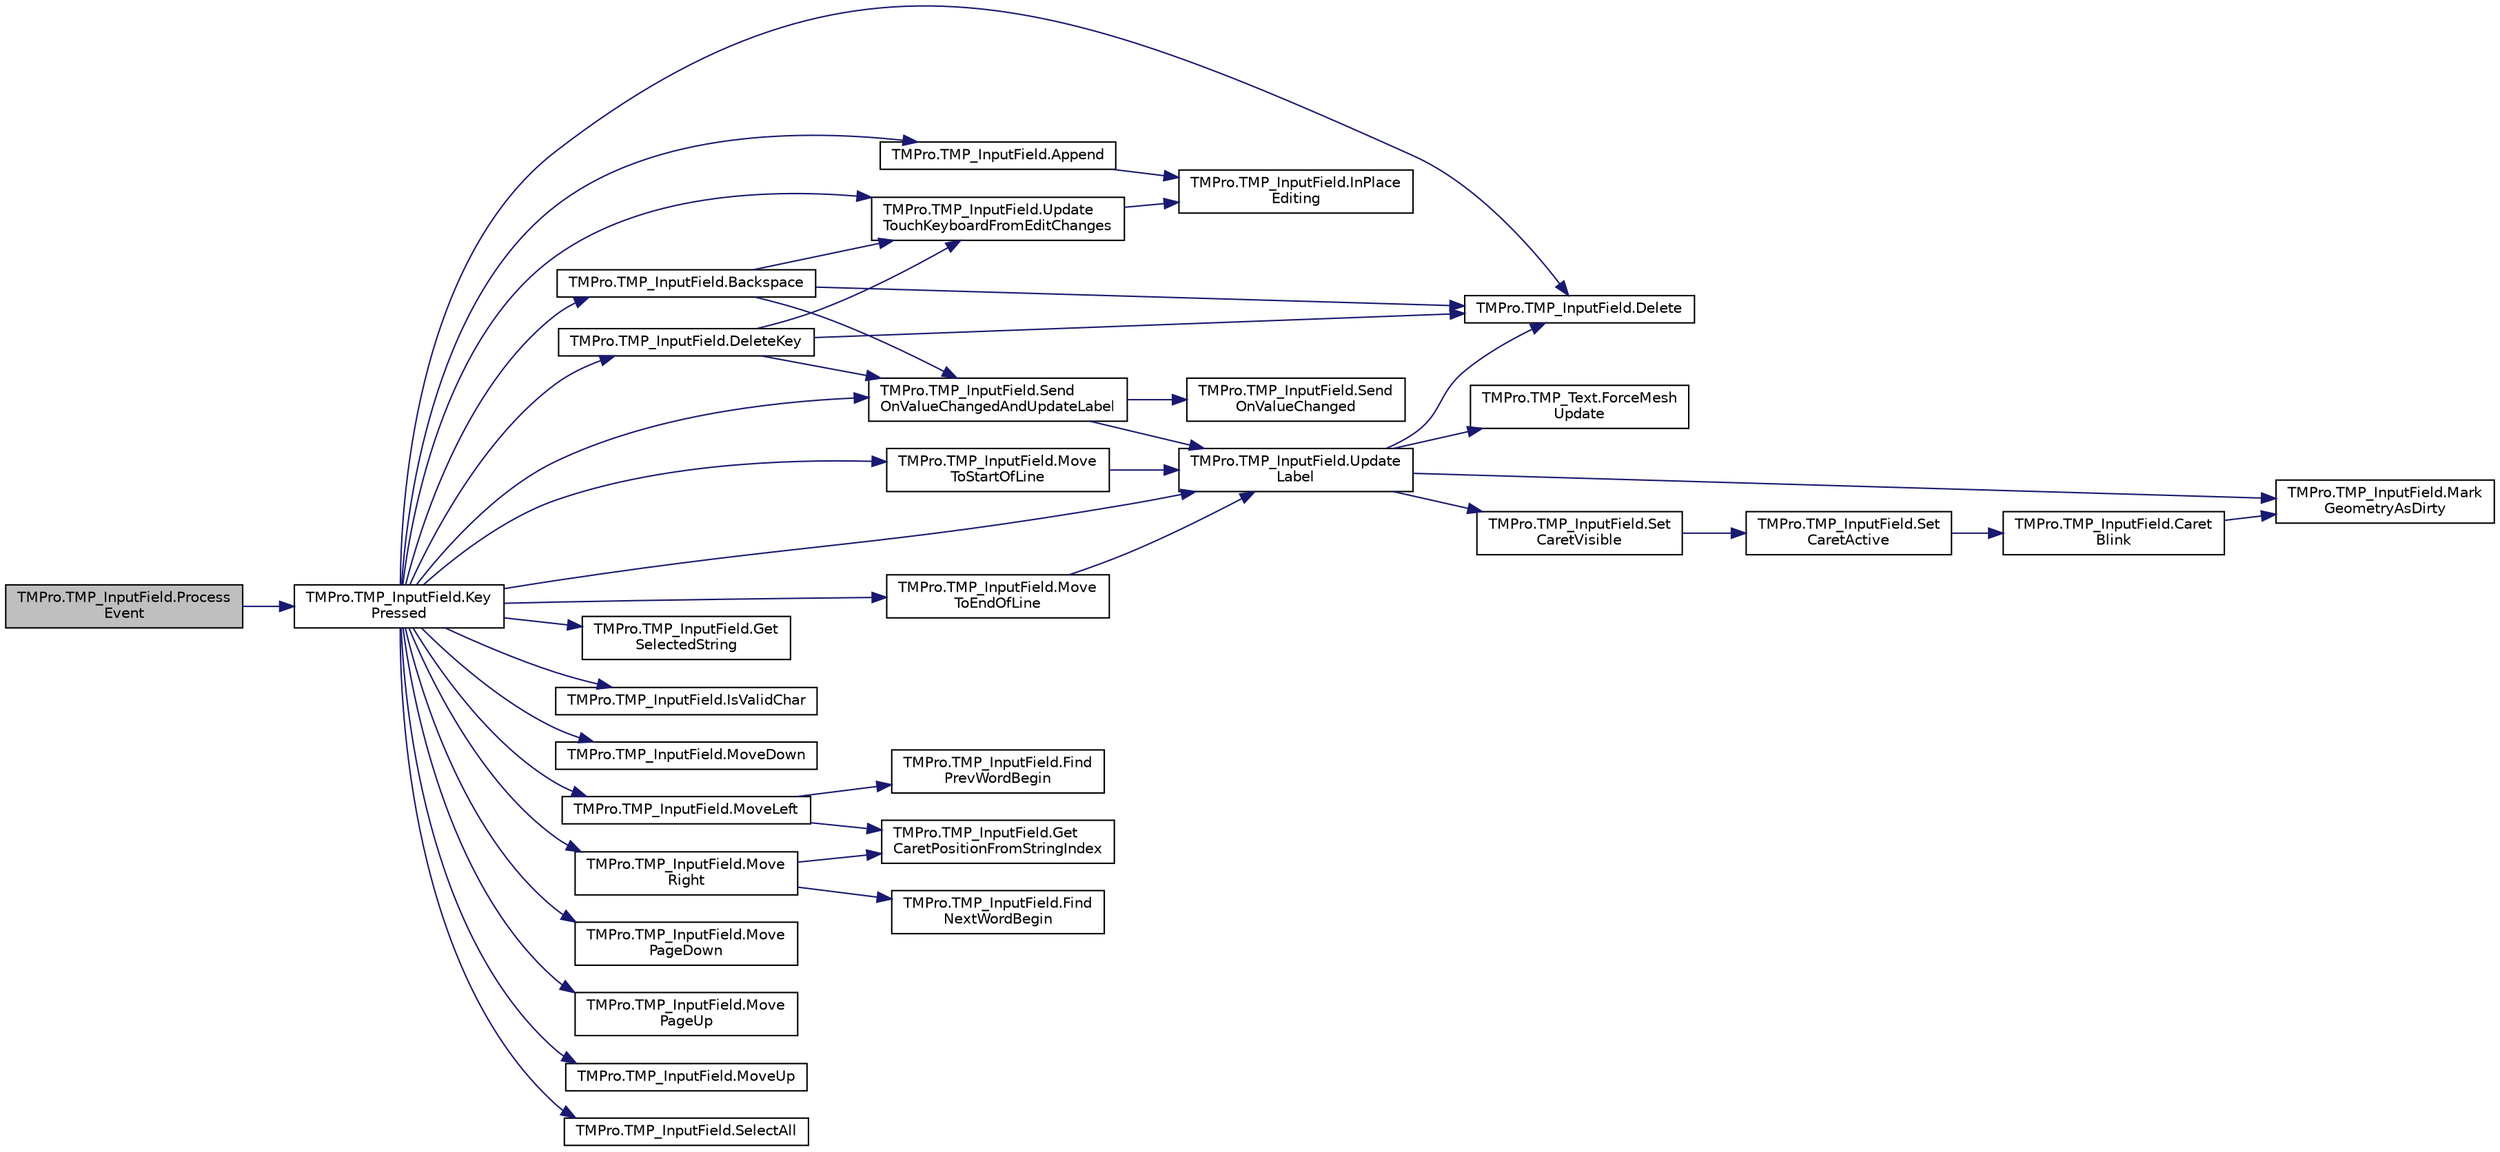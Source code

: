 digraph "TMPro.TMP_InputField.ProcessEvent"
{
 // LATEX_PDF_SIZE
  edge [fontname="Helvetica",fontsize="10",labelfontname="Helvetica",labelfontsize="10"];
  node [fontname="Helvetica",fontsize="10",shape=record];
  rankdir="LR";
  Node1 [label="TMPro.TMP_InputField.Process\lEvent",height=0.2,width=0.4,color="black", fillcolor="grey75", style="filled", fontcolor="black",tooltip=" "];
  Node1 -> Node2 [color="midnightblue",fontsize="10",style="solid",fontname="Helvetica"];
  Node2 [label="TMPro.TMP_InputField.Key\lPressed",height=0.2,width=0.4,color="black", fillcolor="white", style="filled",URL="$class_t_m_pro_1_1_t_m_p___input_field.html#a9ef972ef2261f10383fd4a900a9c3449",tooltip=" "];
  Node2 -> Node3 [color="midnightblue",fontsize="10",style="solid",fontname="Helvetica"];
  Node3 [label="TMPro.TMP_InputField.Append",height=0.2,width=0.4,color="black", fillcolor="white", style="filled",URL="$class_t_m_pro_1_1_t_m_p___input_field.html#a3d675445c819058d84bfa8b8889fb119",tooltip="Append the specified text to the end of the current."];
  Node3 -> Node4 [color="midnightblue",fontsize="10",style="solid",fontname="Helvetica"];
  Node4 [label="TMPro.TMP_InputField.InPlace\lEditing",height=0.2,width=0.4,color="black", fillcolor="white", style="filled",URL="$class_t_m_pro_1_1_t_m_p___input_field.html#a55125b97553a2b2bd50622e400407d01",tooltip=" "];
  Node2 -> Node5 [color="midnightblue",fontsize="10",style="solid",fontname="Helvetica"];
  Node5 [label="TMPro.TMP_InputField.Backspace",height=0.2,width=0.4,color="black", fillcolor="white", style="filled",URL="$class_t_m_pro_1_1_t_m_p___input_field.html#a62c64f98dae2ef34726374bd7ec890e2",tooltip="Handling of Backspace key"];
  Node5 -> Node6 [color="midnightblue",fontsize="10",style="solid",fontname="Helvetica"];
  Node6 [label="TMPro.TMP_InputField.Delete",height=0.2,width=0.4,color="black", fillcolor="white", style="filled",URL="$class_t_m_pro_1_1_t_m_p___input_field.html#a2c8f65c1b6e86ca3c8b4722f5cf60ec5",tooltip=" "];
  Node5 -> Node7 [color="midnightblue",fontsize="10",style="solid",fontname="Helvetica"];
  Node7 [label="TMPro.TMP_InputField.Send\lOnValueChangedAndUpdateLabel",height=0.2,width=0.4,color="black", fillcolor="white", style="filled",URL="$class_t_m_pro_1_1_t_m_p___input_field.html#a44996bab25d943f8d6f00dbac8b3381f",tooltip=" "];
  Node7 -> Node8 [color="midnightblue",fontsize="10",style="solid",fontname="Helvetica"];
  Node8 [label="TMPro.TMP_InputField.Send\lOnValueChanged",height=0.2,width=0.4,color="black", fillcolor="white", style="filled",URL="$class_t_m_pro_1_1_t_m_p___input_field.html#aeaa5327ac21d97d19682a46262c8f512",tooltip=" "];
  Node7 -> Node9 [color="midnightblue",fontsize="10",style="solid",fontname="Helvetica"];
  Node9 [label="TMPro.TMP_InputField.Update\lLabel",height=0.2,width=0.4,color="black", fillcolor="white", style="filled",URL="$class_t_m_pro_1_1_t_m_p___input_field.html#a1ac4c595e5f686b371e27745b0a2c99b",tooltip="Update the visual text Text."];
  Node9 -> Node6 [color="midnightblue",fontsize="10",style="solid",fontname="Helvetica"];
  Node9 -> Node10 [color="midnightblue",fontsize="10",style="solid",fontname="Helvetica"];
  Node10 [label="TMPro.TMP_Text.ForceMesh\lUpdate",height=0.2,width=0.4,color="black", fillcolor="white", style="filled",URL="$class_t_m_pro_1_1_t_m_p___text.html#acc79714f2b21eff7b784d8282a6f7756",tooltip="Function to force regeneration of the text object before its normal process time. This is useful when..."];
  Node9 -> Node11 [color="midnightblue",fontsize="10",style="solid",fontname="Helvetica"];
  Node11 [label="TMPro.TMP_InputField.Mark\lGeometryAsDirty",height=0.2,width=0.4,color="black", fillcolor="white", style="filled",URL="$class_t_m_pro_1_1_t_m_p___input_field.html#a482e4359df02f2c5df4c2b9a27e28af2",tooltip=" "];
  Node9 -> Node12 [color="midnightblue",fontsize="10",style="solid",fontname="Helvetica"];
  Node12 [label="TMPro.TMP_InputField.Set\lCaretVisible",height=0.2,width=0.4,color="black", fillcolor="white", style="filled",URL="$class_t_m_pro_1_1_t_m_p___input_field.html#a030afeefea78528951250800d7b118ca",tooltip=" "];
  Node12 -> Node13 [color="midnightblue",fontsize="10",style="solid",fontname="Helvetica"];
  Node13 [label="TMPro.TMP_InputField.Set\lCaretActive",height=0.2,width=0.4,color="black", fillcolor="white", style="filled",URL="$class_t_m_pro_1_1_t_m_p___input_field.html#ac9346a292c16405409b5feef4f216a6f",tooltip=" "];
  Node13 -> Node14 [color="midnightblue",fontsize="10",style="solid",fontname="Helvetica"];
  Node14 [label="TMPro.TMP_InputField.Caret\lBlink",height=0.2,width=0.4,color="black", fillcolor="white", style="filled",URL="$class_t_m_pro_1_1_t_m_p___input_field.html#ab8dc0e488b488ce23fc3b17be8df097f",tooltip=" "];
  Node14 -> Node11 [color="midnightblue",fontsize="10",style="solid",fontname="Helvetica"];
  Node5 -> Node15 [color="midnightblue",fontsize="10",style="solid",fontname="Helvetica"];
  Node15 [label="TMPro.TMP_InputField.Update\lTouchKeyboardFromEditChanges",height=0.2,width=0.4,color="black", fillcolor="white", style="filled",URL="$class_t_m_pro_1_1_t_m_p___input_field.html#a257bfa5322743570270625a508d57419",tooltip=" "];
  Node15 -> Node4 [color="midnightblue",fontsize="10",style="solid",fontname="Helvetica"];
  Node2 -> Node6 [color="midnightblue",fontsize="10",style="solid",fontname="Helvetica"];
  Node2 -> Node16 [color="midnightblue",fontsize="10",style="solid",fontname="Helvetica"];
  Node16 [label="TMPro.TMP_InputField.DeleteKey",height=0.2,width=0.4,color="black", fillcolor="white", style="filled",URL="$class_t_m_pro_1_1_t_m_p___input_field.html#a42ac5a2d2d404bf8d55e4a6db9eaa01d",tooltip="Handling of DEL key"];
  Node16 -> Node6 [color="midnightblue",fontsize="10",style="solid",fontname="Helvetica"];
  Node16 -> Node7 [color="midnightblue",fontsize="10",style="solid",fontname="Helvetica"];
  Node16 -> Node15 [color="midnightblue",fontsize="10",style="solid",fontname="Helvetica"];
  Node2 -> Node17 [color="midnightblue",fontsize="10",style="solid",fontname="Helvetica"];
  Node17 [label="TMPro.TMP_InputField.Get\lSelectedString",height=0.2,width=0.4,color="black", fillcolor="white", style="filled",URL="$class_t_m_pro_1_1_t_m_p___input_field.html#afb6934bf92769a9f29961a2c39311067",tooltip=" "];
  Node2 -> Node18 [color="midnightblue",fontsize="10",style="solid",fontname="Helvetica"];
  Node18 [label="TMPro.TMP_InputField.IsValidChar",height=0.2,width=0.4,color="black", fillcolor="white", style="filled",URL="$class_t_m_pro_1_1_t_m_p___input_field.html#ad8ccac2088400564ddeac6201c0aba03",tooltip=" "];
  Node2 -> Node19 [color="midnightblue",fontsize="10",style="solid",fontname="Helvetica"];
  Node19 [label="TMPro.TMP_InputField.MoveDown",height=0.2,width=0.4,color="black", fillcolor="white", style="filled",URL="$class_t_m_pro_1_1_t_m_p___input_field.html#a8415d05f012eb52e7b291ad6bb3691c3",tooltip=" "];
  Node2 -> Node20 [color="midnightblue",fontsize="10",style="solid",fontname="Helvetica"];
  Node20 [label="TMPro.TMP_InputField.MoveLeft",height=0.2,width=0.4,color="black", fillcolor="white", style="filled",URL="$class_t_m_pro_1_1_t_m_p___input_field.html#a25a8697e821ee40b8073833c02514451",tooltip=" "];
  Node20 -> Node21 [color="midnightblue",fontsize="10",style="solid",fontname="Helvetica"];
  Node21 [label="TMPro.TMP_InputField.Find\lPrevWordBegin",height=0.2,width=0.4,color="black", fillcolor="white", style="filled",URL="$class_t_m_pro_1_1_t_m_p___input_field.html#a801c1a564cf9fb948a00cffe361fb4d2",tooltip=" "];
  Node20 -> Node22 [color="midnightblue",fontsize="10",style="solid",fontname="Helvetica"];
  Node22 [label="TMPro.TMP_InputField.Get\lCaretPositionFromStringIndex",height=0.2,width=0.4,color="black", fillcolor="white", style="filled",URL="$class_t_m_pro_1_1_t_m_p___input_field.html#ac4930a9d65094aae17eb5228c250d5fc",tooltip=" "];
  Node2 -> Node23 [color="midnightblue",fontsize="10",style="solid",fontname="Helvetica"];
  Node23 [label="TMPro.TMP_InputField.Move\lPageDown",height=0.2,width=0.4,color="black", fillcolor="white", style="filled",URL="$class_t_m_pro_1_1_t_m_p___input_field.html#a7d115bea972b2cafe02fa75aded5e17b",tooltip=" "];
  Node2 -> Node24 [color="midnightblue",fontsize="10",style="solid",fontname="Helvetica"];
  Node24 [label="TMPro.TMP_InputField.Move\lPageUp",height=0.2,width=0.4,color="black", fillcolor="white", style="filled",URL="$class_t_m_pro_1_1_t_m_p___input_field.html#aad575946ae42aaf06096a4bb6076b45e",tooltip=" "];
  Node2 -> Node25 [color="midnightblue",fontsize="10",style="solid",fontname="Helvetica"];
  Node25 [label="TMPro.TMP_InputField.Move\lRight",height=0.2,width=0.4,color="black", fillcolor="white", style="filled",URL="$class_t_m_pro_1_1_t_m_p___input_field.html#a3aa6891952d3732ea99e6bd6807ece42",tooltip=" "];
  Node25 -> Node26 [color="midnightblue",fontsize="10",style="solid",fontname="Helvetica"];
  Node26 [label="TMPro.TMP_InputField.Find\lNextWordBegin",height=0.2,width=0.4,color="black", fillcolor="white", style="filled",URL="$class_t_m_pro_1_1_t_m_p___input_field.html#acb4ea2fac6d7f715a10505e24a8dd67a",tooltip=" "];
  Node25 -> Node22 [color="midnightblue",fontsize="10",style="solid",fontname="Helvetica"];
  Node2 -> Node27 [color="midnightblue",fontsize="10",style="solid",fontname="Helvetica"];
  Node27 [label="TMPro.TMP_InputField.Move\lToEndOfLine",height=0.2,width=0.4,color="black", fillcolor="white", style="filled",URL="$class_t_m_pro_1_1_t_m_p___input_field.html#a817cdcf34d7711275ffa8643b02a73fa",tooltip="Move to the end of the current line of text."];
  Node27 -> Node9 [color="midnightblue",fontsize="10",style="solid",fontname="Helvetica"];
  Node2 -> Node28 [color="midnightblue",fontsize="10",style="solid",fontname="Helvetica"];
  Node28 [label="TMPro.TMP_InputField.Move\lToStartOfLine",height=0.2,width=0.4,color="black", fillcolor="white", style="filled",URL="$class_t_m_pro_1_1_t_m_p___input_field.html#ad0c485854da42ede16b5127258120c40",tooltip="Move to the start of the current line of text."];
  Node28 -> Node9 [color="midnightblue",fontsize="10",style="solid",fontname="Helvetica"];
  Node2 -> Node29 [color="midnightblue",fontsize="10",style="solid",fontname="Helvetica"];
  Node29 [label="TMPro.TMP_InputField.MoveUp",height=0.2,width=0.4,color="black", fillcolor="white", style="filled",URL="$class_t_m_pro_1_1_t_m_p___input_field.html#a31dcbdf09fbcc7375315fca302eb7322",tooltip=" "];
  Node2 -> Node30 [color="midnightblue",fontsize="10",style="solid",fontname="Helvetica"];
  Node30 [label="TMPro.TMP_InputField.SelectAll",height=0.2,width=0.4,color="black", fillcolor="white", style="filled",URL="$class_t_m_pro_1_1_t_m_p___input_field.html#ae7246b94a4be46fb34a132db2cbcbf98",tooltip=" "];
  Node2 -> Node7 [color="midnightblue",fontsize="10",style="solid",fontname="Helvetica"];
  Node2 -> Node9 [color="midnightblue",fontsize="10",style="solid",fontname="Helvetica"];
  Node2 -> Node15 [color="midnightblue",fontsize="10",style="solid",fontname="Helvetica"];
}
